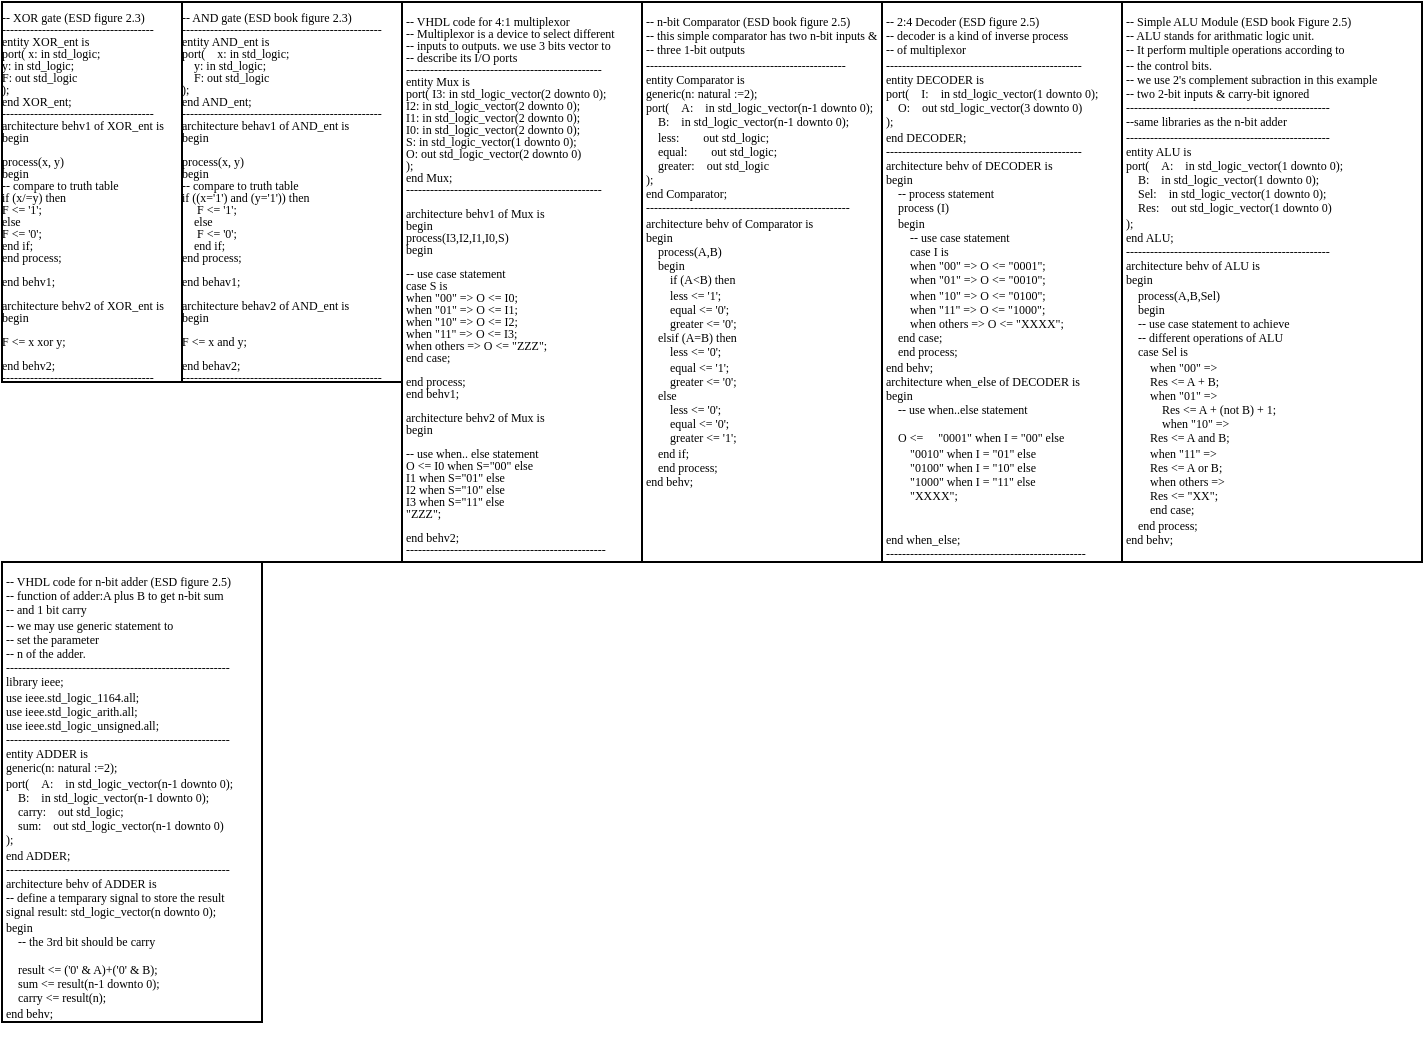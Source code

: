 <mxfile version="22.1.18" type="github">
  <diagram name="Page-1" id="1fI7LtTeoU0zJGXn7ISi">
    <mxGraphModel dx="1024" dy="533" grid="1" gridSize="10" guides="1" tooltips="1" connect="1" arrows="1" fold="1" page="1" pageScale="1" pageWidth="850" pageHeight="1100" math="0" shadow="0">
      <root>
        <mxCell id="0" />
        <mxCell id="1" parent="0" />
        <mxCell id="CzFrGwOpRJIVh9ln8tWY-4" value="&lt;div style=&quot;line-height: 100%;&quot;&gt;-- XOR gate (ESD figure 2.3)&lt;/div&gt;&lt;div style=&quot;line-height: 100%;&quot;&gt;--------------------------------------&lt;/div&gt;&lt;div style=&quot;line-height: 100%;&quot;&gt;entity XOR_ent is&lt;/div&gt;&lt;div style=&quot;line-height: 100%;&quot;&gt;port( x: in std_logic;&lt;/div&gt;&lt;div style=&quot;line-height: 100%;&quot;&gt;y: in std_logic;&lt;/div&gt;&lt;div style=&quot;line-height: 100%;&quot;&gt;F: out std_logic&lt;/div&gt;&lt;div style=&quot;line-height: 100%;&quot;&gt;);&lt;/div&gt;&lt;div style=&quot;line-height: 100%;&quot;&gt;end XOR_ent;&lt;/div&gt;&lt;div style=&quot;line-height: 100%;&quot;&gt;--------------------------------------&lt;/div&gt;&lt;div style=&quot;line-height: 100%;&quot;&gt;architecture behv1 of XOR_ent is&lt;/div&gt;&lt;div style=&quot;line-height: 100%;&quot;&gt;begin&lt;/div&gt;&lt;div style=&quot;line-height: 100%;&quot;&gt;&lt;br&gt;&lt;/div&gt;&lt;div style=&quot;line-height: 100%;&quot;&gt;process(x, y)&lt;/div&gt;&lt;div style=&quot;line-height: 100%;&quot;&gt;begin&lt;/div&gt;&lt;div style=&quot;line-height: 100%;&quot;&gt;-- compare to truth table&lt;/div&gt;&lt;div style=&quot;line-height: 100%;&quot;&gt;if (x/=y) then&lt;/div&gt;&lt;div style=&quot;line-height: 100%;&quot;&gt;F &amp;lt;= &#39;1&#39;;&lt;/div&gt;&lt;div style=&quot;line-height: 100%;&quot;&gt;else&lt;/div&gt;&lt;div style=&quot;line-height: 100%;&quot;&gt;F &amp;lt;= &#39;0&#39;;&lt;/div&gt;&lt;div style=&quot;line-height: 100%;&quot;&gt;end if;&lt;/div&gt;&lt;div style=&quot;line-height: 100%;&quot;&gt;end process;&lt;/div&gt;&lt;div style=&quot;line-height: 100%;&quot;&gt;&lt;br&gt;&lt;/div&gt;&lt;div style=&quot;line-height: 100%;&quot;&gt;end behv1;&lt;/div&gt;&lt;div style=&quot;line-height: 100%;&quot;&gt;&lt;br&gt;&lt;/div&gt;&lt;div style=&quot;line-height: 100%;&quot;&gt;architecture behv2 of XOR_ent is&lt;/div&gt;&lt;div style=&quot;line-height: 100%;&quot;&gt;begin&lt;/div&gt;&lt;div style=&quot;line-height: 100%;&quot;&gt;&lt;br&gt;&lt;/div&gt;&lt;div style=&quot;line-height: 100%;&quot;&gt;F &amp;lt;= x xor y;&lt;/div&gt;&lt;div style=&quot;line-height: 100%;&quot;&gt;&lt;br&gt;&lt;/div&gt;&lt;div style=&quot;line-height: 100%;&quot;&gt;end behv2;&lt;/div&gt;&lt;div style=&quot;line-height: 100%;&quot;&gt;--------------------------------------&lt;/div&gt;" style="text;whiteSpace=wrap;html=1;fontSize=6;fontColor=#000000;textDirection=ltr;spacing=0;fontFamily=Times New Roman;verticalAlign=top;horizontal=1;strokeColor=default;" vertex="1" parent="1">
          <mxGeometry width="90" height="190" as="geometry" />
        </mxCell>
        <mxCell id="CzFrGwOpRJIVh9ln8tWY-5" value="&lt;div style=&quot;orphans: 2; text-align: start; text-indent: 0px; widows: 2; text-decoration-thickness: initial; text-decoration-style: initial; text-decoration-color: initial; overflow-wrap: break-word; line-height: 100%;&quot;&gt;&lt;div style=&quot;overflow-wrap: break-word; line-height: 100%;&quot;&gt;-- AND gate (ESD book figure 2.3)&amp;nbsp; &amp;nbsp; &amp;nbsp; &amp;nbsp;&amp;nbsp;&lt;/div&gt;&lt;div style=&quot;overflow-wrap: break-word; line-height: 100%;&quot;&gt;--------------------------------------------------&lt;/div&gt;&lt;div style=&quot;overflow-wrap: break-word; line-height: 100%;&quot;&gt;entity AND_ent is&lt;/div&gt;&lt;div style=&quot;overflow-wrap: break-word; line-height: 100%;&quot;&gt;port(&amp;nbsp; &amp;nbsp; x: in std_logic;&lt;/div&gt;&lt;div style=&quot;overflow-wrap: break-word; line-height: 100%;&quot;&gt;&amp;nbsp; &amp;nbsp; y: in std_logic;&lt;/div&gt;&lt;div style=&quot;overflow-wrap: break-word; line-height: 100%;&quot;&gt;&amp;nbsp; &amp;nbsp; F: out std_logic&lt;/div&gt;&lt;div style=&quot;overflow-wrap: break-word; line-height: 100%;&quot;&gt;);&lt;/div&gt;&lt;div style=&quot;overflow-wrap: break-word; line-height: 100%;&quot;&gt;end AND_ent;&lt;/div&gt;&lt;div style=&quot;overflow-wrap: break-word; line-height: 100%;&quot;&gt;--------------------------------------------------&lt;/div&gt;&lt;div style=&quot;overflow-wrap: break-word; line-height: 100%;&quot;&gt;architecture behav1 of AND_ent is&lt;/div&gt;&lt;div style=&quot;overflow-wrap: break-word; line-height: 100%;&quot;&gt;begin&lt;/div&gt;&lt;div style=&quot;overflow-wrap: break-word; line-height: 100%;&quot;&gt;&lt;br&gt;&lt;/div&gt;&lt;div style=&quot;overflow-wrap: break-word; line-height: 100%;&quot;&gt;process(x, y)&lt;/div&gt;&lt;div style=&quot;overflow-wrap: break-word; line-height: 100%;&quot;&gt;begin&lt;/div&gt;&lt;div style=&quot;overflow-wrap: break-word; line-height: 100%;&quot;&gt;-- compare to truth table&lt;/div&gt;&lt;div style=&quot;overflow-wrap: break-word; line-height: 100%;&quot;&gt;if ((x=&#39;1&#39;) and (y=&#39;1&#39;)) then&lt;/div&gt;&lt;div style=&quot;overflow-wrap: break-word; line-height: 100%;&quot;&gt;&amp;nbsp; &amp;nbsp; &amp;nbsp;F &amp;lt;= &#39;1&#39;;&lt;/div&gt;&lt;div style=&quot;overflow-wrap: break-word; line-height: 100%;&quot;&gt;&amp;nbsp; &amp;nbsp; else&lt;/div&gt;&lt;div style=&quot;overflow-wrap: break-word; line-height: 100%;&quot;&gt;&amp;nbsp; &amp;nbsp; &amp;nbsp;F &amp;lt;= &#39;0&#39;;&lt;/div&gt;&lt;div style=&quot;overflow-wrap: break-word; line-height: 100%;&quot;&gt;&amp;nbsp; &amp;nbsp; end if;&lt;/div&gt;&lt;div style=&quot;overflow-wrap: break-word; line-height: 100%;&quot;&gt;end process;&lt;/div&gt;&lt;div style=&quot;overflow-wrap: break-word; line-height: 100%;&quot;&gt;&lt;br&gt;&lt;/div&gt;&lt;div style=&quot;overflow-wrap: break-word; line-height: 100%;&quot;&gt;end behav1;&lt;/div&gt;&lt;div style=&quot;overflow-wrap: break-word; line-height: 100%;&quot;&gt;&lt;br&gt;&lt;/div&gt;&lt;div style=&quot;overflow-wrap: break-word; line-height: 100%;&quot;&gt;architecture behav2 of AND_ent is&lt;/div&gt;&lt;div style=&quot;overflow-wrap: break-word; line-height: 100%;&quot;&gt;begin&lt;/div&gt;&lt;div style=&quot;overflow-wrap: break-word; line-height: 100%;&quot;&gt;&lt;br&gt;&lt;/div&gt;&lt;div style=&quot;overflow-wrap: break-word; line-height: 100%;&quot;&gt;F &amp;lt;= x and y;&lt;/div&gt;&lt;div style=&quot;overflow-wrap: break-word; line-height: 100%;&quot;&gt;&lt;br&gt;&lt;/div&gt;&lt;div style=&quot;overflow-wrap: break-word; line-height: 100%;&quot;&gt;end behav2;&lt;/div&gt;&lt;div style=&quot;overflow-wrap: break-word; line-height: 100%;&quot;&gt;--------------------------------------------------&lt;/div&gt;&lt;/div&gt;" style="text;whiteSpace=wrap;html=1;fontColor=#000000;fontSize=6;textDirection=ltr;spacing=0;fontFamily=Times New Roman;verticalAlign=top;horizontal=1;strokeColor=default;" vertex="1" parent="1">
          <mxGeometry x="90" width="110" height="190" as="geometry" />
        </mxCell>
        <mxCell id="CzFrGwOpRJIVh9ln8tWY-7" value="&lt;div style=&quot;orphans: 2; text-align: start; text-indent: 0px; widows: 2; text-decoration-thickness: initial; text-decoration-style: initial; text-decoration-color: initial; overflow-wrap: break-word; line-height: 100%;&quot;&gt;-- VHDL code for 4:1 multiplexor&lt;br&gt;-- Multiplexor is a device to select different&lt;br&gt;-- inputs to outputs. we use 3 bits vector to &lt;br&gt;-- describe its I/O ports &lt;br&gt;-------------------------------------------------&lt;br&gt;entity Mux is&lt;br&gt;port(    I3:     in std_logic_vector(2 downto 0);&lt;br&gt;    I2:     in std_logic_vector(2 downto 0);&lt;br&gt;    I1:     in std_logic_vector(2 downto 0);&lt;br&gt;    I0:     in std_logic_vector(2 downto 0);&lt;br&gt;    S:    in std_logic_vector(1 downto 0);&lt;br&gt;    O:    out std_logic_vector(2 downto 0)&lt;br&gt;);&lt;br&gt;end Mux;  &lt;br&gt;-------------------------------------------------&lt;br&gt;&lt;br&gt;architecture behv1 of Mux is&lt;br&gt;begin&lt;br&gt;    process(I3,I2,I1,I0,S)&lt;br&gt;    begin&lt;br&gt;    &lt;br&gt;        -- use case statement&lt;br&gt;        case S is&lt;br&gt;        when &quot;00&quot; =&amp;gt;    O &amp;lt;= I0;&lt;br&gt;        when &quot;01&quot; =&amp;gt;    O &amp;lt;= I1;&lt;br&gt;        when &quot;10&quot; =&amp;gt;    O &amp;lt;= I2;&lt;br&gt;        when &quot;11&quot; =&amp;gt;    O &amp;lt;= I3;&lt;br&gt;        when others =&amp;gt;    O &amp;lt;= &quot;ZZZ&quot;;&lt;br&gt;    end case;&lt;br&gt;&lt;br&gt;    end process;&lt;br&gt;end behv1;&lt;br&gt;&lt;br&gt;architecture behv2 of Mux is&lt;br&gt;begin&lt;br&gt;&lt;br&gt;    -- use when.. else statement&lt;br&gt;    O &amp;lt;=    I0 when S=&quot;00&quot; else&lt;br&gt;        I1 when S=&quot;01&quot; else&lt;br&gt;        I2 when S=&quot;10&quot; else&lt;br&gt;        I3 when S=&quot;11&quot; else&lt;br&gt;        &quot;ZZZ&quot;;&lt;br&gt;&lt;br&gt;end behv2;&lt;br&gt;--------------------------------------------------&lt;br&gt;&lt;/div&gt;" style="text;whiteSpace=wrap;html=1;fontSize=6;fontColor=#000000;verticalAlign=top;horizontal=1;fontFamily=Times New Roman;textDirection=ltr;strokeColor=default;" vertex="1" parent="1">
          <mxGeometry x="200" width="120" height="280" as="geometry" />
        </mxCell>
        <mxCell id="CzFrGwOpRJIVh9ln8tWY-8" value="-- 2:4 Decoder (ESD figure 2.5)&#xa;-- decoder is a kind of inverse process&#xa;-- of multiplexor&#xa;-------------------------------------------------&#xa;entity DECODER is&#xa;port(    I:    in std_logic_vector(1 downto 0);&#xa;    O:    out std_logic_vector(3 downto 0)&#xa;);&#xa;end DECODER;&#xa;-------------------------------------------------&#xa;architecture behv of DECODER is&#xa;begin&#xa;    -- process statement&#xa;    process (I)&#xa;    begin&#xa;        -- use case statement &#xa;        case I is&#xa;        when &quot;00&quot; =&gt; O &lt;= &quot;0001&quot;;&#xa;        when &quot;01&quot; =&gt; O &lt;= &quot;0010&quot;;&#xa;        when &quot;10&quot; =&gt; O &lt;= &quot;0100&quot;;&#xa;        when &quot;11&quot; =&gt; O &lt;= &quot;1000&quot;;&#xa;        when others =&gt; O &lt;= &quot;XXXX&quot;;&#xa;    end case;&#xa;    end process;&#xa;end behv;&#xa;architecture when_else of DECODER is&#xa;begin&#xa;    -- use when..else statement&#xa;&#xa;    O &lt;=     &quot;0001&quot; when I = &quot;00&quot; else&#xa;        &quot;0010&quot; when I = &quot;01&quot; else&#xa;        &quot;0100&quot; when I = &quot;10&quot; else&#xa;        &quot;1000&quot; when I = &quot;11&quot; else&#xa;        &quot;XXXX&quot;;&#xa;&#xa;&#xa;end when_else;&#xa;--------------------------------------------------" style="text;whiteSpace=wrap;fontSize=6;verticalAlign=top;horizontal=1;fontFamily=Times New Roman;textDirection=ltr;strokeColor=default;" vertex="1" parent="1">
          <mxGeometry x="440" width="120" height="280" as="geometry" />
        </mxCell>
        <mxCell id="CzFrGwOpRJIVh9ln8tWY-9" value="-- VHDL code for n-bit adder (ESD figure 2.5)    &#xa;-- function of adder:A plus B to get n-bit sum &#xa;-- and 1 bit carry    &#xa;-- we may use generic statement to &#xa;-- set the parameter &#xa;-- n of the adder.                            &#xa;--------------------------------------------------------&#xa;library ieee;&#xa;use ieee.std_logic_1164.all;&#xa;use ieee.std_logic_arith.all;&#xa;use ieee.std_logic_unsigned.all;&#xa;--------------------------------------------------------&#xa;entity ADDER is&#xa;generic(n: natural :=2);&#xa;port(    A:    in std_logic_vector(n-1 downto 0);&#xa;    B:    in std_logic_vector(n-1 downto 0);&#xa;    carry:    out std_logic;&#xa;    sum:    out std_logic_vector(n-1 downto 0)&#xa;);&#xa;end ADDER;&#xa;--------------------------------------------------------&#xa;architecture behv of ADDER is&#xa;-- define a temparary signal to store the result&#xa;signal result: std_logic_vector(n downto 0);&#xa;begin                      &#xa;    -- the 3rd bit should be carry&#xa;   &#xa;    result &lt;= (&#39;0&#39; &amp; A)+(&#39;0&#39; &amp; B);&#xa;    sum &lt;= result(n-1 downto 0);&#xa;    carry &lt;= result(n);&#xa;end behv;&#xa;" style="text;whiteSpace=wrap;fontSize=6;fontFamily=Times New Roman;strokeColor=default;" vertex="1" parent="1">
          <mxGeometry y="280" width="130" height="230" as="geometry" />
        </mxCell>
        <mxCell id="CzFrGwOpRJIVh9ln8tWY-10" value="-- n-bit Comparator (ESD book figure 2.5)&#xa;-- this simple comparator has two n-bit inputs &amp; &#xa;-- three 1-bit outputs&#xa;--------------------------------------------------&#xa;entity Comparator is&#xa;generic(n: natural :=2);&#xa;port(    A:    in std_logic_vector(n-1 downto 0);&#xa;    B:    in std_logic_vector(n-1 downto 0);&#xa;    less:        out std_logic;&#xa;    equal:        out std_logic;&#xa;    greater:    out std_logic&#xa;);&#xa;end Comparator;&#xa;---------------------------------------------------&#xa;architecture behv of Comparator is&#xa;begin &#xa;    process(A,B)&#xa;    begin&#xa;        if (A&lt;B) then &#xa;        less &lt;= &#39;1&#39;;&#xa;        equal &lt;= &#39;0&#39;;&#xa;        greater &lt;= &#39;0&#39;;&#xa;    elsif (A=B) then   &#xa;        less &lt;= &#39;0&#39;;&#xa;        equal &lt;= &#39;1&#39;;&#xa;        greater &lt;= &#39;0&#39;;&#xa;    else &#xa;        less &lt;= &#39;0&#39;;&#xa;        equal &lt;= &#39;0&#39;;&#xa;        greater &lt;= &#39;1&#39;;&#xa;    end if;&#xa;    end process;&#xa;end behv;" style="text;whiteSpace=wrap;strokeColor=default;fontSize=6;fontFamily=Times New Roman;" vertex="1" parent="1">
          <mxGeometry x="320" width="120" height="280" as="geometry" />
        </mxCell>
        <mxCell id="CzFrGwOpRJIVh9ln8tWY-12" value="-- Simple ALU Module (ESD book Figure 2.5)        &#xa;-- ALU stands for arithmatic logic unit.&#xa;-- It perform multiple operations according to &#xa;-- the control bits.&#xa;-- we use 2&#39;s complement subraction in this example&#xa;-- two 2-bit inputs &amp; carry-bit ignored&#xa;---------------------------------------------------&#xa;--same libraries as the n-bit adder&#xa;---------------------------------------------------&#xa;entity ALU is&#xa;port(    A:    in std_logic_vector(1 downto 0);&#xa;    B:    in std_logic_vector(1 downto 0);&#xa;    Sel:    in std_logic_vector(1 downto 0);&#xa;    Res:    out std_logic_vector(1 downto 0)  &#xa;);&#xa;end ALU;&#xa;---------------------------------------------------&#xa;architecture behv of ALU is&#xa;begin                       &#xa;    process(A,B,Sel)&#xa;    begin&#xa;    -- use case statement to achieve &#xa;    -- different operations of ALU&#xa;    case Sel is&#xa;        when &quot;00&quot; =&gt;&#xa;        Res &lt;= A + B;&#xa;        when &quot;01&quot; =&gt;                        &#xa;            Res &lt;= A + (not B) + 1;&#xa;            when &quot;10&quot; =&gt;&#xa;        Res &lt;= A and B;&#xa;        when &quot;11&quot; =&gt;     &#xa;        Res &lt;= A or B;&#xa;        when others =&gt;     &#xa;        Res &lt;= &quot;XX&quot;;&#xa;        end case;&#xa;    end process;&#xa;end behv;" style="text;whiteSpace=wrap;fontSize=6;fontFamily=Times New Roman;strokeColor=default;strokeWidth=1;" vertex="1" parent="1">
          <mxGeometry x="560" width="150" height="280" as="geometry" />
        </mxCell>
        <mxCell id="CzFrGwOpRJIVh9ln8tWY-13" value="" style="endArrow=none;html=1;rounded=0;entryX=0;entryY=1;entryDx=0;entryDy=0;exitX=1;exitY=0;exitDx=0;exitDy=0;" edge="1" parent="1" source="CzFrGwOpRJIVh9ln8tWY-9" target="CzFrGwOpRJIVh9ln8tWY-7">
          <mxGeometry width="50" height="50" relative="1" as="geometry">
            <mxPoint x="140" y="300" as="sourcePoint" />
            <mxPoint x="190" y="250" as="targetPoint" />
          </mxGeometry>
        </mxCell>
      </root>
    </mxGraphModel>
  </diagram>
</mxfile>
